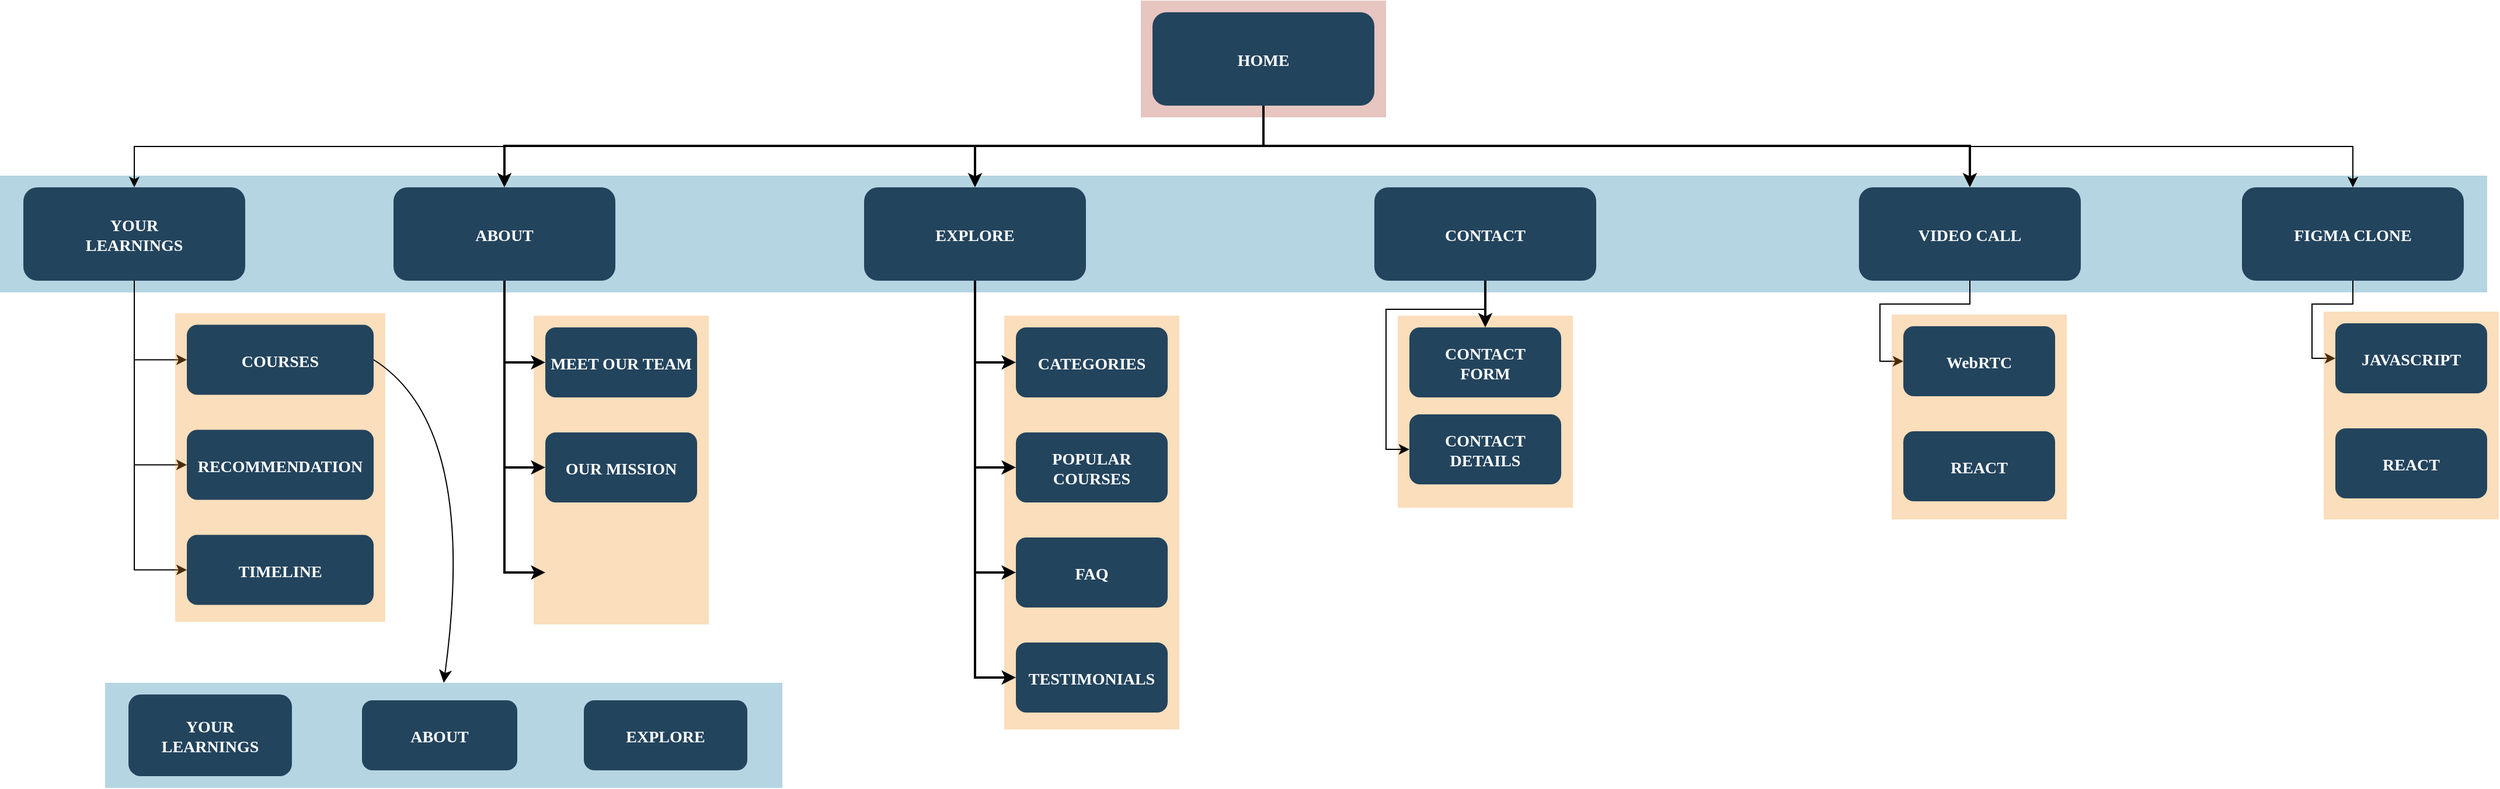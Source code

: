 <mxfile version="23.1.2" type="device">
  <diagram name="Page-1" id="2c0d36ab-eaac-3732-788b-9136903baeff">
    <mxGraphModel dx="3071.5" dy="532" grid="1" gridSize="10" guides="1" tooltips="1" connect="1" arrows="1" fold="1" page="1" pageScale="1.5" pageWidth="1169" pageHeight="827" background="none" math="0" shadow="0">
      <root>
        <mxCell id="0" />
        <mxCell id="1" parent="0" />
        <mxCell id="123" value="" style="fillColor=#AE4132;strokeColor=none;opacity=30;" parent="1" vertex="1">
          <mxGeometry x="747" y="175.5" width="210" height="100.0" as="geometry" />
        </mxCell>
        <mxCell id="122" value="" style="fillColor=#10739E;strokeColor=none;opacity=30;" parent="1" vertex="1">
          <mxGeometry x="-230" y="325.5" width="2130" height="100" as="geometry" />
        </mxCell>
        <mxCell id="120" value="" style="fillColor=#F2931E;strokeColor=none;opacity=30;" parent="1" vertex="1">
          <mxGeometry x="967" y="445.5" width="150" height="164.5" as="geometry" />
        </mxCell>
        <mxCell id="118" value="" style="fillColor=#F2931E;strokeColor=none;opacity=30;" parent="1" vertex="1">
          <mxGeometry x="227" y="445.5" width="150" height="264.5" as="geometry" />
        </mxCell>
        <mxCell id="OYL8JyaW53EyTGdHdamk-140" style="edgeStyle=orthogonalEdgeStyle;rounded=0;orthogonalLoop=1;jettySize=auto;html=1;exitX=0.5;exitY=1;exitDx=0;exitDy=0;" parent="1" source="2" target="OYL8JyaW53EyTGdHdamk-139" edge="1">
          <mxGeometry relative="1" as="geometry" />
        </mxCell>
        <mxCell id="OYL8JyaW53EyTGdHdamk-144" style="edgeStyle=orthogonalEdgeStyle;rounded=0;orthogonalLoop=1;jettySize=auto;html=1;exitX=0.5;exitY=1;exitDx=0;exitDy=0;entryX=0.5;entryY=0;entryDx=0;entryDy=0;" parent="1" source="2" target="OYL8JyaW53EyTGdHdamk-143" edge="1">
          <mxGeometry relative="1" as="geometry" />
        </mxCell>
        <mxCell id="2" value="HOME" style="rounded=1;fillColor=#23445D;gradientColor=none;strokeColor=none;fontColor=#FFFFFF;fontStyle=1;fontFamily=Tahoma;fontSize=14" parent="1" vertex="1">
          <mxGeometry x="757" y="185.5" width="190" height="80" as="geometry" />
        </mxCell>
        <mxCell id="EgWpM7FZ9DTtyiWYHVQE-129" style="edgeStyle=orthogonalEdgeStyle;rounded=0;orthogonalLoop=1;jettySize=auto;html=1;exitX=0.5;exitY=1;exitDx=0;exitDy=0;entryX=0;entryY=0.5;entryDx=0;entryDy=0;" parent="1" source="4" target="EgWpM7FZ9DTtyiWYHVQE-124" edge="1">
          <mxGeometry relative="1" as="geometry" />
        </mxCell>
        <mxCell id="4" value="VIDEO CALL" style="rounded=1;fillColor=#23445D;gradientColor=none;strokeColor=none;fontColor=#FFFFFF;fontStyle=1;fontFamily=Tahoma;fontSize=14" parent="1" vertex="1">
          <mxGeometry x="1362.0" y="335.5" width="190" height="80" as="geometry" />
        </mxCell>
        <mxCell id="9" value="" style="edgeStyle=elbowEdgeStyle;elbow=vertical;strokeWidth=2;rounded=0" parent="1" source="2" target="4" edge="1">
          <mxGeometry x="337" y="215.5" width="100" height="100" as="geometry">
            <mxPoint x="337" y="315.5" as="sourcePoint" />
            <mxPoint x="437" y="215.5" as="targetPoint" />
            <Array as="points">
              <mxPoint x="1457" y="300" />
            </Array>
          </mxGeometry>
        </mxCell>
        <mxCell id="OYL8JyaW53EyTGdHdamk-142" style="edgeStyle=orthogonalEdgeStyle;rounded=0;orthogonalLoop=1;jettySize=auto;html=1;exitX=0.5;exitY=1;exitDx=0;exitDy=0;entryX=0;entryY=0.5;entryDx=0;entryDy=0;" parent="1" source="10" target="OYL8JyaW53EyTGdHdamk-141" edge="1">
          <mxGeometry relative="1" as="geometry">
            <Array as="points">
              <mxPoint x="1042" y="440" />
              <mxPoint x="957" y="440" />
              <mxPoint x="957" y="560" />
            </Array>
          </mxGeometry>
        </mxCell>
        <mxCell id="10" value="CONTACT" style="rounded=1;fillColor=#23445D;gradientColor=none;strokeColor=none;fontColor=#FFFFFF;fontStyle=1;fontFamily=Tahoma;fontSize=14" parent="1" vertex="1">
          <mxGeometry x="947" y="335.5" width="190" height="80" as="geometry" />
        </mxCell>
        <mxCell id="13" value="ABOUT" style="rounded=1;fillColor=#23445D;gradientColor=none;strokeColor=none;fontColor=#FFFFFF;fontStyle=1;fontFamily=Tahoma;fontSize=14" parent="1" vertex="1">
          <mxGeometry x="107" y="335.5" width="190" height="80" as="geometry" />
        </mxCell>
        <mxCell id="16" value="MEET OUR TEAM" style="rounded=1;fillColor=#23445D;gradientColor=none;strokeColor=none;fontColor=#FFFFFF;fontStyle=1;fontFamily=Tahoma;fontSize=14" parent="1" vertex="1">
          <mxGeometry x="237" y="455.5" width="130" height="60" as="geometry" />
        </mxCell>
        <mxCell id="17" value="OUR MISSION" style="rounded=1;fillColor=#23445D;gradientColor=none;strokeColor=none;fontColor=#FFFFFF;fontStyle=1;fontFamily=Tahoma;fontSize=14" parent="1" vertex="1">
          <mxGeometry x="237" y="545.5" width="130" height="60" as="geometry" />
        </mxCell>
        <mxCell id="41" value="CONTACT&#xa;FORM" style="rounded=1;fillColor=#23445D;gradientColor=none;strokeColor=none;fontColor=#FFFFFF;fontStyle=1;fontFamily=Tahoma;fontSize=14" parent="1" vertex="1">
          <mxGeometry x="977" y="455.5" width="130" height="60" as="geometry" />
        </mxCell>
        <mxCell id="59" value="" style="edgeStyle=elbowEdgeStyle;elbow=vertical;strokeWidth=2;rounded=0;entryX=0.5;entryY=0;entryDx=0;entryDy=0;" parent="1" source="2" target="OYL8JyaW53EyTGdHdamk-125" edge="1">
          <mxGeometry x="347" y="225.5" width="100" height="100" as="geometry">
            <mxPoint x="862.0" y="275.5" as="sourcePoint" />
            <mxPoint x="657.0" y="335.5" as="targetPoint" />
            <Array as="points">
              <mxPoint x="710" y="300" />
            </Array>
          </mxGeometry>
        </mxCell>
        <mxCell id="61" value="" style="edgeStyle=elbowEdgeStyle;elbow=vertical;strokeWidth=2;rounded=0" parent="1" source="2" target="13" edge="1">
          <mxGeometry x="-23" y="135.5" width="100" height="100" as="geometry">
            <mxPoint x="-23" y="235.5" as="sourcePoint" />
            <mxPoint x="77" y="135.5" as="targetPoint" />
            <Array as="points">
              <mxPoint x="202" y="300" />
              <mxPoint x="852" y="300" />
            </Array>
          </mxGeometry>
        </mxCell>
        <mxCell id="64" value="" style="edgeStyle=elbowEdgeStyle;elbow=horizontal;strokeWidth=2;rounded=0" parent="1" source="13" target="16" edge="1">
          <mxGeometry x="-23" y="135.5" width="100" height="100" as="geometry">
            <mxPoint x="-23" y="235.5" as="sourcePoint" />
            <mxPoint x="77" y="135.5" as="targetPoint" />
            <Array as="points">
              <mxPoint x="202" y="435.5" />
            </Array>
          </mxGeometry>
        </mxCell>
        <mxCell id="65" value="" style="edgeStyle=elbowEdgeStyle;elbow=horizontal;strokeWidth=2;rounded=0" parent="1" source="13" target="17" edge="1">
          <mxGeometry x="-23" y="135.5" width="100" height="100" as="geometry">
            <mxPoint x="-23" y="235.5" as="sourcePoint" />
            <mxPoint x="77" y="135.5" as="targetPoint" />
            <Array as="points">
              <mxPoint x="202" y="475.5" />
            </Array>
          </mxGeometry>
        </mxCell>
        <mxCell id="66" value="" style="edgeStyle=elbowEdgeStyle;elbow=horizontal;strokeWidth=2;rounded=0" parent="1" source="13" edge="1">
          <mxGeometry x="-23" y="135.5" width="100" height="100" as="geometry">
            <mxPoint x="-23" y="235.5" as="sourcePoint" />
            <mxPoint x="237" y="665.5" as="targetPoint" />
            <Array as="points">
              <mxPoint x="202" y="525.5" />
            </Array>
          </mxGeometry>
        </mxCell>
        <mxCell id="103" value="" style="edgeStyle=elbowEdgeStyle;elbow=vertical;strokeWidth=2;rounded=0" parent="1" source="10" target="41" edge="1">
          <mxGeometry x="-23" y="135.5" width="100" height="100" as="geometry">
            <mxPoint x="-23" y="235.5" as="sourcePoint" />
            <mxPoint x="77" y="135.5" as="targetPoint" />
          </mxGeometry>
        </mxCell>
        <mxCell id="OYL8JyaW53EyTGdHdamk-123" value="" style="fillColor=#F2931E;strokeColor=none;opacity=30;" parent="1" vertex="1">
          <mxGeometry x="630" y="445.5" width="150" height="354.5" as="geometry" />
        </mxCell>
        <mxCell id="OYL8JyaW53EyTGdHdamk-125" value="EXPLORE" style="rounded=1;fillColor=#23445D;gradientColor=none;strokeColor=none;fontColor=#FFFFFF;fontStyle=1;fontFamily=Tahoma;fontSize=14" parent="1" vertex="1">
          <mxGeometry x="510" y="335.5" width="190" height="80" as="geometry" />
        </mxCell>
        <mxCell id="OYL8JyaW53EyTGdHdamk-126" value="CATEGORIES" style="rounded=1;fillColor=#23445D;gradientColor=none;strokeColor=none;fontColor=#FFFFFF;fontStyle=1;fontFamily=Tahoma;fontSize=14" parent="1" vertex="1">
          <mxGeometry x="640" y="455.5" width="130" height="60" as="geometry" />
        </mxCell>
        <mxCell id="OYL8JyaW53EyTGdHdamk-127" value="POPULAR &#xa;COURSES" style="rounded=1;fillColor=#23445D;gradientColor=none;strokeColor=none;fontColor=#FFFFFF;fontStyle=1;fontFamily=Tahoma;fontSize=14" parent="1" vertex="1">
          <mxGeometry x="640" y="545.5" width="130" height="60" as="geometry" />
        </mxCell>
        <mxCell id="OYL8JyaW53EyTGdHdamk-128" value="FAQ" style="rounded=1;fillColor=#23445D;gradientColor=none;strokeColor=none;fontColor=#FFFFFF;fontStyle=1;fontFamily=Tahoma;fontSize=14" parent="1" vertex="1">
          <mxGeometry x="640" y="635.5" width="130" height="60" as="geometry" />
        </mxCell>
        <mxCell id="OYL8JyaW53EyTGdHdamk-129" value="TESTIMONIALS" style="rounded=1;fillColor=#23445D;gradientColor=none;strokeColor=none;fontColor=#FFFFFF;fontStyle=1;fontFamily=Tahoma;fontSize=14" parent="1" vertex="1">
          <mxGeometry x="640" y="725.5" width="130" height="60" as="geometry" />
        </mxCell>
        <mxCell id="OYL8JyaW53EyTGdHdamk-132" value="" style="edgeStyle=elbowEdgeStyle;elbow=horizontal;strokeWidth=2;rounded=0" parent="1" source="OYL8JyaW53EyTGdHdamk-125" target="OYL8JyaW53EyTGdHdamk-126" edge="1">
          <mxGeometry x="-23" y="135.5" width="100" height="100" as="geometry">
            <mxPoint x="380" y="235.5" as="sourcePoint" />
            <mxPoint x="480" y="135.5" as="targetPoint" />
            <Array as="points">
              <mxPoint x="605" y="435.5" />
            </Array>
          </mxGeometry>
        </mxCell>
        <mxCell id="OYL8JyaW53EyTGdHdamk-133" value="" style="edgeStyle=elbowEdgeStyle;elbow=horizontal;strokeWidth=2;rounded=0" parent="1" source="OYL8JyaW53EyTGdHdamk-125" target="OYL8JyaW53EyTGdHdamk-127" edge="1">
          <mxGeometry x="-23" y="135.5" width="100" height="100" as="geometry">
            <mxPoint x="380" y="235.5" as="sourcePoint" />
            <mxPoint x="480" y="135.5" as="targetPoint" />
            <Array as="points">
              <mxPoint x="605" y="475.5" />
            </Array>
          </mxGeometry>
        </mxCell>
        <mxCell id="OYL8JyaW53EyTGdHdamk-134" value="" style="edgeStyle=elbowEdgeStyle;elbow=horizontal;strokeWidth=2;rounded=0" parent="1" source="OYL8JyaW53EyTGdHdamk-125" target="OYL8JyaW53EyTGdHdamk-128" edge="1">
          <mxGeometry x="-23" y="135.5" width="100" height="100" as="geometry">
            <mxPoint x="380" y="235.5" as="sourcePoint" />
            <mxPoint x="480" y="135.5" as="targetPoint" />
            <Array as="points">
              <mxPoint x="605" y="525.5" />
            </Array>
          </mxGeometry>
        </mxCell>
        <mxCell id="OYL8JyaW53EyTGdHdamk-135" value="" style="edgeStyle=elbowEdgeStyle;elbow=horizontal;strokeWidth=2;rounded=0" parent="1" source="OYL8JyaW53EyTGdHdamk-125" target="OYL8JyaW53EyTGdHdamk-129" edge="1">
          <mxGeometry x="-23" y="135.5" width="100" height="100" as="geometry">
            <mxPoint x="380" y="235.5" as="sourcePoint" />
            <mxPoint x="480" y="135.5" as="targetPoint" />
            <Array as="points">
              <mxPoint x="605" y="575.5" />
            </Array>
          </mxGeometry>
        </mxCell>
        <mxCell id="OYL8JyaW53EyTGdHdamk-138" style="edgeStyle=orthogonalEdgeStyle;rounded=0;orthogonalLoop=1;jettySize=auto;html=1;exitX=0.5;exitY=1;exitDx=0;exitDy=0;" parent="1" source="OYL8JyaW53EyTGdHdamk-123" target="OYL8JyaW53EyTGdHdamk-123" edge="1">
          <mxGeometry relative="1" as="geometry" />
        </mxCell>
        <mxCell id="Um83vmuw5BoVvy3527df-133" style="edgeStyle=orthogonalEdgeStyle;rounded=0;orthogonalLoop=1;jettySize=auto;html=1;exitX=0.5;exitY=1;exitDx=0;exitDy=0;entryX=0;entryY=0.5;entryDx=0;entryDy=0;" parent="1" source="OYL8JyaW53EyTGdHdamk-139" target="Um83vmuw5BoVvy3527df-128" edge="1">
          <mxGeometry relative="1" as="geometry" />
        </mxCell>
        <mxCell id="OYL8JyaW53EyTGdHdamk-139" value="FIGMA CLONE" style="rounded=1;fillColor=#23445D;gradientColor=none;strokeColor=none;fontColor=#FFFFFF;fontStyle=1;fontFamily=Tahoma;fontSize=14" parent="1" vertex="1">
          <mxGeometry x="1690.0" y="335.5" width="190" height="80" as="geometry" />
        </mxCell>
        <mxCell id="OYL8JyaW53EyTGdHdamk-141" value="CONTACT&#xa;DETAILS" style="rounded=1;fillColor=#23445D;gradientColor=none;strokeColor=none;fontColor=#FFFFFF;fontStyle=1;fontFamily=Tahoma;fontSize=14" parent="1" vertex="1">
          <mxGeometry x="977" y="530" width="130" height="60" as="geometry" />
        </mxCell>
        <mxCell id="OYL8JyaW53EyTGdHdamk-150" style="edgeStyle=orthogonalEdgeStyle;rounded=0;orthogonalLoop=1;jettySize=auto;html=1;exitX=0.5;exitY=1;exitDx=0;exitDy=0;entryX=0;entryY=0.5;entryDx=0;entryDy=0;" parent="1" source="OYL8JyaW53EyTGdHdamk-143" target="OYL8JyaW53EyTGdHdamk-146" edge="1">
          <mxGeometry relative="1" as="geometry" />
        </mxCell>
        <mxCell id="OYL8JyaW53EyTGdHdamk-151" style="edgeStyle=orthogonalEdgeStyle;rounded=0;orthogonalLoop=1;jettySize=auto;html=1;exitX=0.5;exitY=1;exitDx=0;exitDy=0;entryX=0;entryY=0.5;entryDx=0;entryDy=0;" parent="1" source="OYL8JyaW53EyTGdHdamk-143" target="OYL8JyaW53EyTGdHdamk-147" edge="1">
          <mxGeometry relative="1" as="geometry" />
        </mxCell>
        <mxCell id="OYL8JyaW53EyTGdHdamk-152" style="edgeStyle=orthogonalEdgeStyle;rounded=0;orthogonalLoop=1;jettySize=auto;html=1;exitX=0.5;exitY=1;exitDx=0;exitDy=0;entryX=0;entryY=0.5;entryDx=0;entryDy=0;" parent="1" source="OYL8JyaW53EyTGdHdamk-143" target="OYL8JyaW53EyTGdHdamk-148" edge="1">
          <mxGeometry relative="1" as="geometry" />
        </mxCell>
        <mxCell id="OYL8JyaW53EyTGdHdamk-143" value="YOUR&#xa;LEARNINGS" style="rounded=1;fillColor=#23445D;gradientColor=none;strokeColor=none;fontColor=#FFFFFF;fontStyle=1;fontFamily=Tahoma;fontSize=14" parent="1" vertex="1">
          <mxGeometry x="-210" y="335.5" width="190" height="80" as="geometry" />
        </mxCell>
        <mxCell id="OYL8JyaW53EyTGdHdamk-145" value="" style="fillColor=#F2931E;strokeColor=none;opacity=30;" parent="1" vertex="1">
          <mxGeometry x="-80" y="443.25" width="180" height="264.5" as="geometry" />
        </mxCell>
        <mxCell id="ZuH5fpt-UMEo5CAFBYcC-136" style="edgeStyle=none;curved=1;rounded=0;orthogonalLoop=1;jettySize=auto;html=1;exitX=1;exitY=0.5;exitDx=0;exitDy=0;entryX=0.5;entryY=0;entryDx=0;entryDy=0;fontSize=12;startSize=8;endSize=8;" parent="1" source="OYL8JyaW53EyTGdHdamk-146" target="ZuH5fpt-UMEo5CAFBYcC-129" edge="1">
          <mxGeometry relative="1" as="geometry">
            <Array as="points">
              <mxPoint x="180" y="540" />
            </Array>
          </mxGeometry>
        </mxCell>
        <mxCell id="OYL8JyaW53EyTGdHdamk-146" value="COURSES" style="rounded=1;fillColor=#23445D;gradientColor=none;strokeColor=none;fontColor=#FFFFFF;fontStyle=1;fontFamily=Tahoma;fontSize=14" parent="1" vertex="1">
          <mxGeometry x="-70" y="453.25" width="160" height="60" as="geometry" />
        </mxCell>
        <mxCell id="OYL8JyaW53EyTGdHdamk-147" value="RECOMMENDATION" style="rounded=1;fillColor=#23445D;gradientColor=none;strokeColor=none;fontColor=#FFFFFF;fontStyle=1;fontFamily=Tahoma;fontSize=14" parent="1" vertex="1">
          <mxGeometry x="-70" y="543.25" width="160" height="60" as="geometry" />
        </mxCell>
        <mxCell id="OYL8JyaW53EyTGdHdamk-148" value="TIMELINE" style="rounded=1;fillColor=#23445D;gradientColor=none;strokeColor=none;fontColor=#FFFFFF;fontStyle=1;fontFamily=Tahoma;fontSize=14" parent="1" vertex="1">
          <mxGeometry x="-70" y="633.25" width="160" height="60" as="geometry" />
        </mxCell>
        <mxCell id="ZuH5fpt-UMEo5CAFBYcC-129" value="" style="fillColor=#10739E;strokeColor=none;opacity=30;" parent="1" vertex="1">
          <mxGeometry x="-140" y="760" width="580" height="90" as="geometry" />
        </mxCell>
        <mxCell id="ZuH5fpt-UMEo5CAFBYcC-132" value="ABOUT" style="rounded=1;fillColor=#23445D;gradientColor=none;strokeColor=none;fontColor=#FFFFFF;fontStyle=1;fontFamily=Tahoma;fontSize=14" parent="1" vertex="1">
          <mxGeometry x="80" y="775" width="133" height="60" as="geometry" />
        </mxCell>
        <mxCell id="ZuH5fpt-UMEo5CAFBYcC-133" value="EXPLORE" style="rounded=1;fillColor=#23445D;gradientColor=none;strokeColor=none;fontColor=#FFFFFF;fontStyle=1;fontFamily=Tahoma;fontSize=14" parent="1" vertex="1">
          <mxGeometry x="270" y="775" width="140" height="60" as="geometry" />
        </mxCell>
        <mxCell id="ZuH5fpt-UMEo5CAFBYcC-135" value="YOUR&#xa;LEARNINGS" style="rounded=1;fillColor=#23445D;gradientColor=none;strokeColor=none;fontColor=#FFFFFF;fontStyle=1;fontFamily=Tahoma;fontSize=14" parent="1" vertex="1">
          <mxGeometry x="-120" y="770" width="140" height="70" as="geometry" />
        </mxCell>
        <mxCell id="EgWpM7FZ9DTtyiWYHVQE-123" value="" style="fillColor=#F2931E;strokeColor=none;opacity=30;" parent="1" vertex="1">
          <mxGeometry x="1390" y="444.5" width="150" height="175.5" as="geometry" />
        </mxCell>
        <mxCell id="EgWpM7FZ9DTtyiWYHVQE-124" value="WebRTC" style="rounded=1;fillColor=#23445D;gradientColor=none;strokeColor=none;fontColor=#FFFFFF;fontStyle=1;fontFamily=Tahoma;fontSize=14" parent="1" vertex="1">
          <mxGeometry x="1400" y="454.5" width="130" height="60" as="geometry" />
        </mxCell>
        <mxCell id="EgWpM7FZ9DTtyiWYHVQE-125" value="REACT" style="rounded=1;fillColor=#23445D;gradientColor=none;strokeColor=none;fontColor=#FFFFFF;fontStyle=1;fontFamily=Tahoma;fontSize=14" parent="1" vertex="1">
          <mxGeometry x="1400" y="544.5" width="130" height="60" as="geometry" />
        </mxCell>
        <mxCell id="Um83vmuw5BoVvy3527df-127" value="" style="fillColor=#F2931E;strokeColor=none;opacity=30;" parent="1" vertex="1">
          <mxGeometry x="1760" y="442" width="150" height="178" as="geometry" />
        </mxCell>
        <mxCell id="Um83vmuw5BoVvy3527df-128" value="JAVASCRIPT" style="rounded=1;fillColor=#23445D;gradientColor=none;strokeColor=none;fontColor=#FFFFFF;fontStyle=1;fontFamily=Tahoma;fontSize=14" parent="1" vertex="1">
          <mxGeometry x="1770" y="452" width="130" height="60" as="geometry" />
        </mxCell>
        <mxCell id="Um83vmuw5BoVvy3527df-129" value="REACT" style="rounded=1;fillColor=#23445D;gradientColor=none;strokeColor=none;fontColor=#FFFFFF;fontStyle=1;fontFamily=Tahoma;fontSize=14" parent="1" vertex="1">
          <mxGeometry x="1770" y="542" width="130" height="60" as="geometry" />
        </mxCell>
      </root>
    </mxGraphModel>
  </diagram>
</mxfile>
